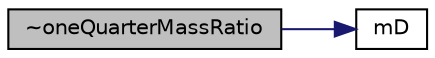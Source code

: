 digraph "~oneQuarterMassRatio"
{
  bgcolor="transparent";
  edge [fontname="Helvetica",fontsize="10",labelfontname="Helvetica",labelfontsize="10"];
  node [fontname="Helvetica",fontsize="10",shape=record];
  rankdir="LR";
  Node1 [label="~oneQuarterMassRatio",height=0.2,width=0.4,color="black", fillcolor="grey75", style="filled", fontcolor="black"];
  Node1 -> Node2 [color="midnightblue",fontsize="10",style="solid",fontname="Helvetica"];
  Node2 [label="mD",height=0.2,width=0.4,color="black",URL="$a00161.html#af11d63388088dc9b381b450559526d24",tooltip="Moment of the daughter distribution function. "];
}
